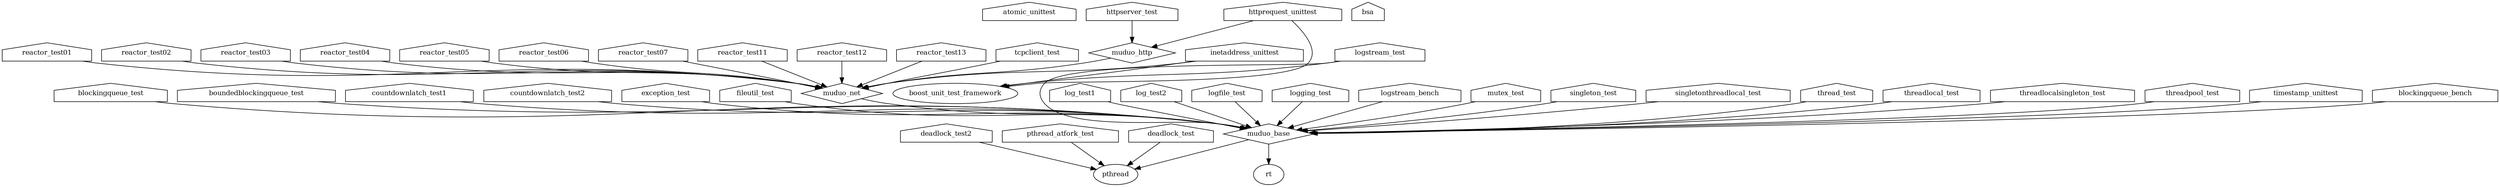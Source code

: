 digraph "GG" {
node [
  fontsize = "12"
];
    "node28" [ label="atomic_unittest" shape="house"];
    "node30" [ label="blockingqueue_bench" shape="house"];
    "node9" [ label="muduo_base" shape="diamond"];
    "node30" -> "node9" // blockingqueue_bench -> muduo_base
    "node85" [ label="pthread" shape="ellipse"];
    "node9" -> "node85" // muduo_base -> pthread
    "node86" [ label="rt" shape="ellipse"];
    "node9" -> "node86" // muduo_base -> rt
    "node22" [ label="blockingqueue_test" shape="house"];
    "node22" -> "node9" // blockingqueue_test -> muduo_base
    "node27" [ label="boundedblockingqueue_test" shape="house"];
    "node27" -> "node9" // boundedblockingqueue_test -> muduo_base
    "node71" [ label="bsa" shape="house"];
    "node77" [ label="countdownlatch_test1" shape="house"];
    "node77" -> "node9" // countdownlatch_test1 -> muduo_base
    "node75" [ label="countdownlatch_test2" shape="house"];
    "node75" -> "node9" // countdownlatch_test2 -> muduo_base
    "node72" [ label="deadlock_test" shape="house"];
    "node72" -> "node85" // deadlock_test -> pthread
    "node67" [ label="deadlock_test2" shape="house"];
    "node67" -> "node85" // deadlock_test2 -> pthread
    "node26" [ label="exception_test" shape="house"];
    "node26" -> "node9" // exception_test -> muduo_base
    "node32" [ label="fileutil_test" shape="house"];
    "node32" -> "node9" // fileutil_test -> muduo_base
    "node50" [ label="httprequest_unittest" shape="house"];
    "node48" [ label="muduo_http" shape="diamond"];
    "node50" -> "node48" // httprequest_unittest -> muduo_http
    "node40" [ label="muduo_net" shape="diamond"];
    "node48" -> "node40" // muduo_http -> muduo_net
    "node40" -> "node9" // muduo_net -> muduo_base
    "node87" [ label="boost_unit_test_framework" shape="ellipse"];
    "node50" -> "node87" // httprequest_unittest -> boost_unit_test_framework
    "node49" [ label="httpserver_test" shape="house"];
    "node49" -> "node48" // httpserver_test -> muduo_http
    "node56" [ label="inetaddress_unittest" shape="house"];
    "node56" -> "node40" // inetaddress_unittest -> muduo_net
    "node56" -> "node87" // inetaddress_unittest -> boost_unit_test_framework
    "node66" [ label="log_test1" shape="house"];
    "node66" -> "node9" // log_test1 -> muduo_base
    "node65" [ label="log_test2" shape="house"];
    "node65" -> "node9" // log_test2 -> muduo_base
    "node19" [ label="logfile_test" shape="house"];
    "node19" -> "node9" // logfile_test -> muduo_base
    "node18" [ label="logging_test" shape="house"];
    "node18" -> "node9" // logging_test -> muduo_base
    "node16" [ label="logstream_bench" shape="house"];
    "node16" -> "node9" // logstream_bench -> muduo_base
    "node15" [ label="logstream_test" shape="house"];
    "node15" -> "node9" // logstream_test -> muduo_base
    "node15" -> "node87" // logstream_test -> boost_unit_test_framework
    "node29" [ label="mutex_test" shape="house"];
    "node29" -> "node9" // mutex_test -> muduo_base
    "node64" [ label="pthread_atfork_test" shape="house"];
    "node64" -> "node85" // pthread_atfork_test -> pthread
    "node69" [ label="reactor_test01" shape="house"];
    "node69" -> "node40" // reactor_test01 -> muduo_net
    "node63" [ label="reactor_test02" shape="house"];
    "node63" -> "node40" // reactor_test02 -> muduo_net
    "node70" [ label="reactor_test03" shape="house"];
    "node70" -> "node40" // reactor_test03 -> muduo_net
    "node76" [ label="reactor_test04" shape="house"];
    "node76" -> "node40" // reactor_test04 -> muduo_net
    "node68" [ label="reactor_test05" shape="house"];
    "node68" -> "node40" // reactor_test05 -> muduo_net
    "node78" [ label="reactor_test06" shape="house"];
    "node78" -> "node40" // reactor_test06 -> muduo_net
    "node79" [ label="reactor_test07" shape="house"];
    "node79" -> "node40" // reactor_test07 -> muduo_net
    "node81" [ label="reactor_test11" shape="house"];
    "node81" -> "node40" // reactor_test11 -> muduo_net
    "node80" [ label="reactor_test12" shape="house"];
    "node80" -> "node40" // reactor_test12 -> muduo_net
    "node73" [ label="reactor_test13" shape="house"];
    "node73" -> "node40" // reactor_test13 -> muduo_net
    "node17" [ label="singleton_test" shape="house"];
    "node17" -> "node9" // singleton_test -> muduo_base
    "node20" [ label="singletonthreadlocal_test" shape="house"];
    "node20" -> "node9" // singletonthreadlocal_test -> muduo_base
    "node74" [ label="tcpclient_test" shape="house"];
    "node74" -> "node40" // tcpclient_test -> muduo_net
    "node23" [ label="thread_test" shape="house"];
    "node23" -> "node9" // thread_test -> muduo_base
    "node24" [ label="threadlocal_test" shape="house"];
    "node24" -> "node9" // threadlocal_test -> muduo_base
    "node25" [ label="threadlocalsingleton_test" shape="house"];
    "node25" -> "node9" // threadlocalsingleton_test -> muduo_base
    "node31" [ label="threadpool_test" shape="house"];
    "node31" -> "node9" // threadpool_test -> muduo_base
    "node33" [ label="timestamp_unittest" shape="house"];
    "node33" -> "node9" // timestamp_unittest -> muduo_base
}
